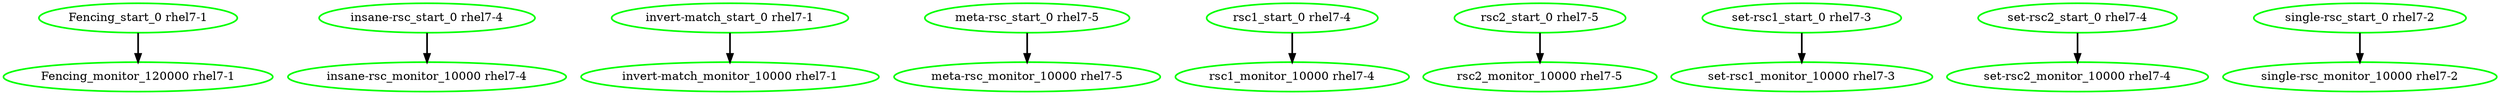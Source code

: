  digraph "g" {
"Fencing_monitor_120000 rhel7-1" [ style=bold color="green" fontcolor="black"]
"Fencing_start_0 rhel7-1" -> "Fencing_monitor_120000 rhel7-1" [ style = bold]
"Fencing_start_0 rhel7-1" [ style=bold color="green" fontcolor="black"]
"insane-rsc_monitor_10000 rhel7-4" [ style=bold color="green" fontcolor="black"]
"insane-rsc_start_0 rhel7-4" -> "insane-rsc_monitor_10000 rhel7-4" [ style = bold]
"insane-rsc_start_0 rhel7-4" [ style=bold color="green" fontcolor="black"]
"invert-match_monitor_10000 rhel7-1" [ style=bold color="green" fontcolor="black"]
"invert-match_start_0 rhel7-1" -> "invert-match_monitor_10000 rhel7-1" [ style = bold]
"invert-match_start_0 rhel7-1" [ style=bold color="green" fontcolor="black"]
"meta-rsc_monitor_10000 rhel7-5" [ style=bold color="green" fontcolor="black"]
"meta-rsc_start_0 rhel7-5" -> "meta-rsc_monitor_10000 rhel7-5" [ style = bold]
"meta-rsc_start_0 rhel7-5" [ style=bold color="green" fontcolor="black"]
"rsc1_monitor_10000 rhel7-4" [ style=bold color="green" fontcolor="black"]
"rsc1_start_0 rhel7-4" -> "rsc1_monitor_10000 rhel7-4" [ style = bold]
"rsc1_start_0 rhel7-4" [ style=bold color="green" fontcolor="black"]
"rsc2_monitor_10000 rhel7-5" [ style=bold color="green" fontcolor="black"]
"rsc2_start_0 rhel7-5" -> "rsc2_monitor_10000 rhel7-5" [ style = bold]
"rsc2_start_0 rhel7-5" [ style=bold color="green" fontcolor="black"]
"set-rsc1_monitor_10000 rhel7-3" [ style=bold color="green" fontcolor="black"]
"set-rsc1_start_0 rhel7-3" -> "set-rsc1_monitor_10000 rhel7-3" [ style = bold]
"set-rsc1_start_0 rhel7-3" [ style=bold color="green" fontcolor="black"]
"set-rsc2_monitor_10000 rhel7-4" [ style=bold color="green" fontcolor="black"]
"set-rsc2_start_0 rhel7-4" -> "set-rsc2_monitor_10000 rhel7-4" [ style = bold]
"set-rsc2_start_0 rhel7-4" [ style=bold color="green" fontcolor="black"]
"single-rsc_monitor_10000 rhel7-2" [ style=bold color="green" fontcolor="black"]
"single-rsc_start_0 rhel7-2" -> "single-rsc_monitor_10000 rhel7-2" [ style = bold]
"single-rsc_start_0 rhel7-2" [ style=bold color="green" fontcolor="black"]
}
